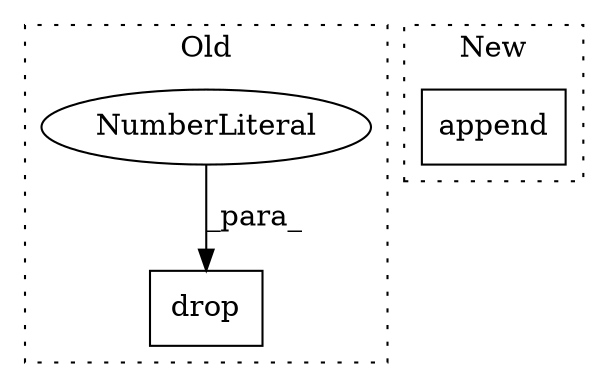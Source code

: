 digraph G {
subgraph cluster0 {
1 [label="drop" a="32" s="1640,1654" l="5,1" shape="box"];
3 [label="NumberLiteral" a="34" s="1653" l="1" shape="ellipse"];
label = "Old";
style="dotted";
}
subgraph cluster1 {
2 [label="append" a="32" s="1688,1723" l="16,2" shape="box"];
label = "New";
style="dotted";
}
3 -> 1 [label="_para_"];
}